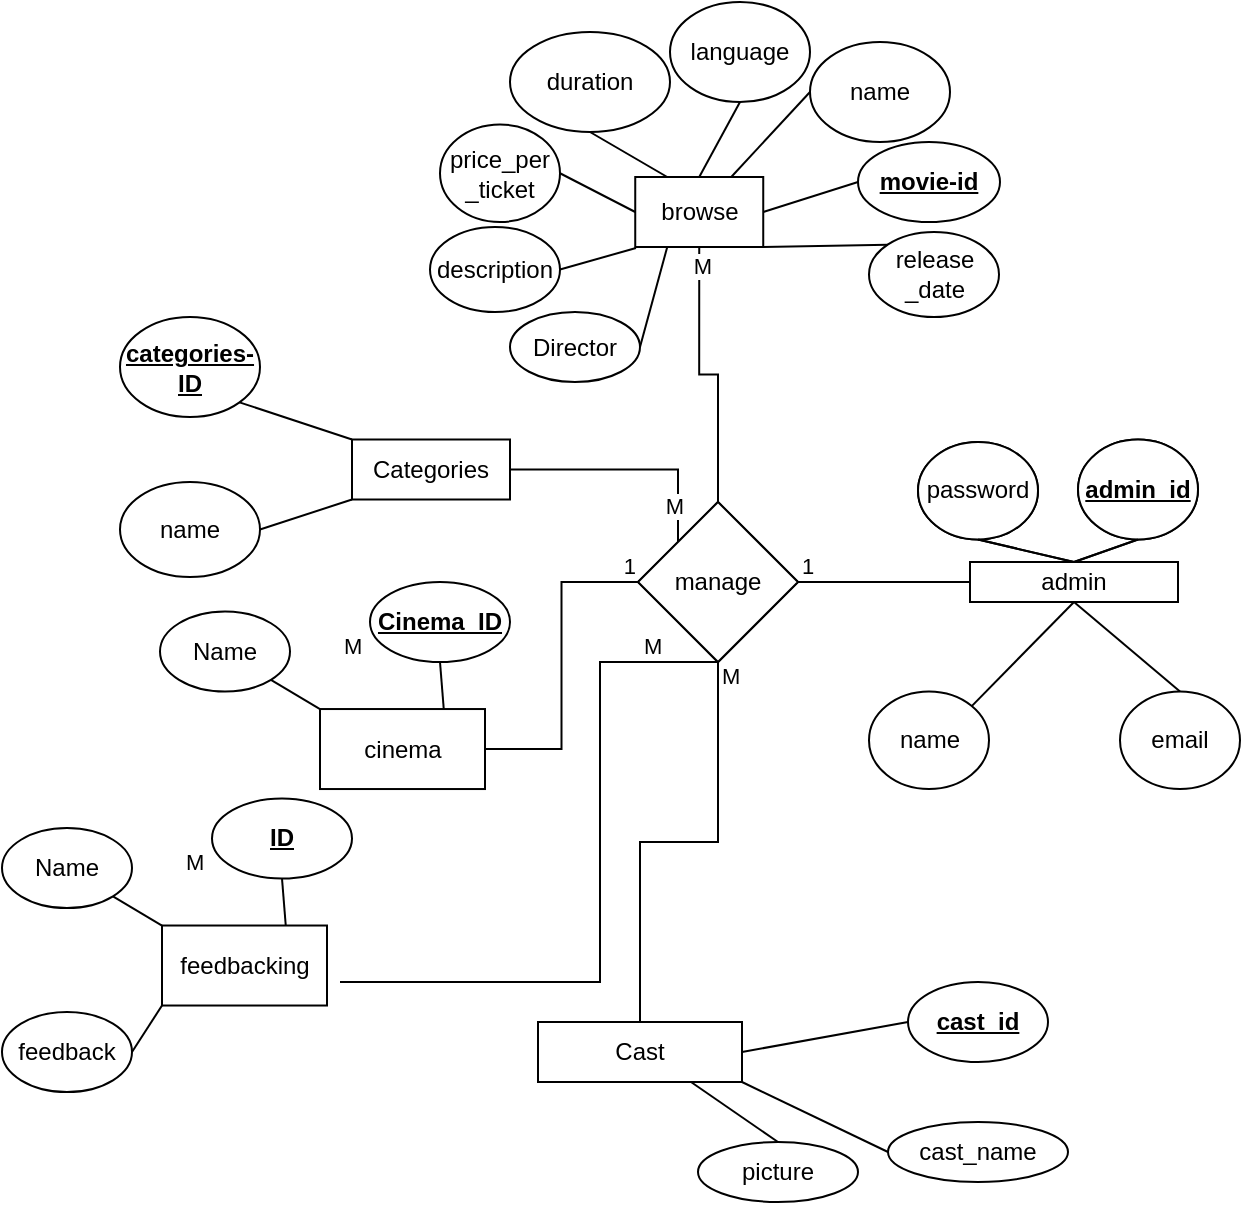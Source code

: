 <mxfile version="20.8.10" type="device"><diagram name="Page-1" id="QX6Opez2TbtN_N-JV9cT"><mxGraphModel dx="651" dy="826" grid="1" gridSize="10" guides="1" tooltips="1" connect="1" arrows="1" fold="1" page="1" pageScale="1" pageWidth="850" pageHeight="1100" math="0" shadow="0"><root><mxCell id="0"/><mxCell id="1" parent="0"/><mxCell id="FtsnMASE6-oWED1X5m2I-10" value="cinema" style="rounded=0;whiteSpace=wrap;html=1;" parent="1" vertex="1"><mxGeometry x="310" y="453.52" width="82.5" height="40" as="geometry"/></mxCell><mxCell id="FtsnMASE6-oWED1X5m2I-12" value="&lt;u&gt;&lt;b&gt;Cinema_ID&lt;/b&gt;&lt;/u&gt;" style="ellipse;whiteSpace=wrap;html=1;" parent="1" vertex="1"><mxGeometry x="335" y="390" width="70" height="40" as="geometry"/></mxCell><mxCell id="FtsnMASE6-oWED1X5m2I-13" value="" style="endArrow=none;html=1;rounded=0;exitX=0.75;exitY=0;exitDx=0;exitDy=0;" parent="1" source="FtsnMASE6-oWED1X5m2I-10" edge="1"><mxGeometry width="50" height="50" relative="1" as="geometry"><mxPoint x="203.25" y="490" as="sourcePoint"/><mxPoint x="370" y="430" as="targetPoint"/></mxGeometry></mxCell><mxCell id="FtsnMASE6-oWED1X5m2I-14" value="Name" style="ellipse;whiteSpace=wrap;html=1;" parent="1" vertex="1"><mxGeometry x="230" y="404.77" width="65" height="40" as="geometry"/></mxCell><mxCell id="FtsnMASE6-oWED1X5m2I-20" value="" style="endArrow=none;html=1;rounded=0;entryX=0;entryY=0;entryDx=0;entryDy=0;exitX=1;exitY=1;exitDx=0;exitDy=0;" parent="1" source="FtsnMASE6-oWED1X5m2I-14" target="FtsnMASE6-oWED1X5m2I-10" edge="1"><mxGeometry width="50" height="50" relative="1" as="geometry"><mxPoint x="162" y="430" as="sourcePoint"/><mxPoint x="187" y="470" as="targetPoint"/></mxGeometry></mxCell><mxCell id="FtsnMASE6-oWED1X5m2I-35" value="browse" style="rounded=0;whiteSpace=wrap;html=1;" parent="1" vertex="1"><mxGeometry x="467.62" y="187.5" width="64" height="35" as="geometry"/></mxCell><mxCell id="FtsnMASE6-oWED1X5m2I-39" value="language" style="ellipse;whiteSpace=wrap;html=1;" parent="1" vertex="1"><mxGeometry x="485" y="100" width="70" height="50" as="geometry"/></mxCell><mxCell id="FtsnMASE6-oWED1X5m2I-40" value="" style="endArrow=none;html=1;rounded=0;entryX=0.5;entryY=1;entryDx=0;entryDy=0;exitX=0.5;exitY=0;exitDx=0;exitDy=0;" parent="1" source="FtsnMASE6-oWED1X5m2I-35" target="FtsnMASE6-oWED1X5m2I-39" edge="1"><mxGeometry width="50" height="50" relative="1" as="geometry"><mxPoint x="485" y="290" as="sourcePoint"/><mxPoint x="535" y="240" as="targetPoint"/></mxGeometry></mxCell><mxCell id="FtsnMASE6-oWED1X5m2I-41" value="name" style="ellipse;whiteSpace=wrap;html=1;" parent="1" vertex="1"><mxGeometry x="555" y="120" width="70" height="50" as="geometry"/></mxCell><mxCell id="FtsnMASE6-oWED1X5m2I-42" value="duration" style="ellipse;whiteSpace=wrap;html=1;" parent="1" vertex="1"><mxGeometry x="405" y="115" width="80" height="50" as="geometry"/></mxCell><mxCell id="FtsnMASE6-oWED1X5m2I-43" value="" style="endArrow=none;html=1;rounded=0;entryX=0;entryY=0.5;entryDx=0;entryDy=0;exitX=0.75;exitY=0;exitDx=0;exitDy=0;" parent="1" source="FtsnMASE6-oWED1X5m2I-35" target="FtsnMASE6-oWED1X5m2I-41" edge="1"><mxGeometry width="50" height="50" relative="1" as="geometry"><mxPoint x="541.62" y="232.5" as="sourcePoint"/><mxPoint x="565.35" y="252.252" as="targetPoint"/></mxGeometry></mxCell><mxCell id="FtsnMASE6-oWED1X5m2I-44" value="" style="endArrow=none;html=1;rounded=0;entryX=0.5;entryY=1;entryDx=0;entryDy=0;exitX=0.25;exitY=0;exitDx=0;exitDy=0;" parent="1" source="FtsnMASE6-oWED1X5m2I-35" target="FtsnMASE6-oWED1X5m2I-42" edge="1"><mxGeometry width="50" height="50" relative="1" as="geometry"><mxPoint x="551.62" y="242.5" as="sourcePoint"/><mxPoint x="575.35" y="262.252" as="targetPoint"/></mxGeometry></mxCell><mxCell id="FtsnMASE6-oWED1X5m2I-60" value="admin" style="rounded=0;whiteSpace=wrap;html=1;" parent="1" vertex="1"><mxGeometry x="635" y="380" width="104" height="20" as="geometry"/></mxCell><mxCell id="FtsnMASE6-oWED1X5m2I-61" value="password" style="ellipse;whiteSpace=wrap;html=1;" parent="1" vertex="1"><mxGeometry x="609" y="320" width="60" height="48.75" as="geometry"/></mxCell><mxCell id="FtsnMASE6-oWED1X5m2I-62" value="&lt;u&gt;admin_id&lt;/u&gt;" style="ellipse;whiteSpace=wrap;html=1;" parent="1" vertex="1"><mxGeometry x="689" y="318.75" width="60" height="50" as="geometry"/></mxCell><mxCell id="FtsnMASE6-oWED1X5m2I-63" value="" style="endArrow=none;html=1;rounded=0;entryX=0.5;entryY=1;entryDx=0;entryDy=0;exitX=0.5;exitY=0;exitDx=0;exitDy=0;" parent="1" source="FtsnMASE6-oWED1X5m2I-60" target="FtsnMASE6-oWED1X5m2I-61" edge="1"><mxGeometry width="50" height="50" relative="1" as="geometry"><mxPoint x="449" y="380" as="sourcePoint"/><mxPoint x="499" y="330" as="targetPoint"/></mxGeometry></mxCell><mxCell id="FtsnMASE6-oWED1X5m2I-64" value="" style="endArrow=none;html=1;rounded=0;entryX=0.5;entryY=1;entryDx=0;entryDy=0;exitX=0.5;exitY=0;exitDx=0;exitDy=0;" parent="1" source="FtsnMASE6-oWED1X5m2I-60" target="FtsnMASE6-oWED1X5m2I-62" edge="1"><mxGeometry width="50" height="50" relative="1" as="geometry"><mxPoint x="561" y="280" as="sourcePoint"/><mxPoint x="519" y="250" as="targetPoint"/></mxGeometry></mxCell><mxCell id="FtsnMASE6-oWED1X5m2I-65" style="edgeStyle=orthogonalEdgeStyle;rounded=0;orthogonalLoop=1;jettySize=auto;html=1;exitX=0.5;exitY=1;exitDx=0;exitDy=0;" parent="1" source="FtsnMASE6-oWED1X5m2I-60" target="FtsnMASE6-oWED1X5m2I-60" edge="1"><mxGeometry relative="1" as="geometry"/></mxCell><mxCell id="FtsnMASE6-oWED1X5m2I-66" value="manage" style="rhombus;whiteSpace=wrap;html=1;" parent="1" vertex="1"><mxGeometry x="469" y="350" width="80" height="80" as="geometry"/></mxCell><mxCell id="FtsnMASE6-oWED1X5m2I-67" value="" style="endArrow=none;html=1;edgeStyle=orthogonalEdgeStyle;rounded=0;entryX=0;entryY=0.5;entryDx=0;entryDy=0;exitX=1;exitY=0.5;exitDx=0;exitDy=0;" parent="1" source="FtsnMASE6-oWED1X5m2I-66" target="FtsnMASE6-oWED1X5m2I-60" edge="1"><mxGeometry relative="1" as="geometry"><mxPoint x="499" y="380" as="sourcePoint"/><mxPoint x="659" y="380" as="targetPoint"/></mxGeometry></mxCell><mxCell id="FtsnMASE6-oWED1X5m2I-68" value="1" style="edgeLabel;resizable=0;html=1;align=left;verticalAlign=bottom;" parent="FtsnMASE6-oWED1X5m2I-67" connectable="0" vertex="1"><mxGeometry x="-1" relative="1" as="geometry"/></mxCell><mxCell id="FtsnMASE6-oWED1X5m2I-69" value="" style="endArrow=none;html=1;edgeStyle=orthogonalEdgeStyle;rounded=0;entryX=0;entryY=0.5;entryDx=0;entryDy=0;exitX=1;exitY=0.5;exitDx=0;exitDy=0;" parent="1" source="FtsnMASE6-oWED1X5m2I-10" target="FtsnMASE6-oWED1X5m2I-66" edge="1"><mxGeometry relative="1" as="geometry"><mxPoint x="319" y="480" as="sourcePoint"/><mxPoint x="479" y="480" as="targetPoint"/></mxGeometry></mxCell><mxCell id="FtsnMASE6-oWED1X5m2I-70" value="1" style="edgeLabel;resizable=0;html=1;align=right;verticalAlign=bottom;" parent="FtsnMASE6-oWED1X5m2I-69" connectable="0" vertex="1"><mxGeometry x="1" relative="1" as="geometry"/></mxCell><mxCell id="FtsnMASE6-oWED1X5m2I-76" value="admin" style="rounded=0;whiteSpace=wrap;html=1;" parent="1" vertex="1"><mxGeometry x="635" y="380" width="104" height="20" as="geometry"/></mxCell><mxCell id="FtsnMASE6-oWED1X5m2I-77" value="password" style="ellipse;whiteSpace=wrap;html=1;" parent="1" vertex="1"><mxGeometry x="609" y="320" width="60" height="48.75" as="geometry"/></mxCell><mxCell id="FtsnMASE6-oWED1X5m2I-78" value="&lt;u&gt;&lt;b&gt;admin_id&lt;/b&gt;&lt;/u&gt;" style="ellipse;whiteSpace=wrap;html=1;" parent="1" vertex="1"><mxGeometry x="689" y="318.75" width="60" height="50" as="geometry"/></mxCell><mxCell id="FtsnMASE6-oWED1X5m2I-79" value="" style="endArrow=none;html=1;rounded=0;entryX=0.5;entryY=1;entryDx=0;entryDy=0;exitX=0.5;exitY=0;exitDx=0;exitDy=0;" parent="1" source="FtsnMASE6-oWED1X5m2I-76" target="FtsnMASE6-oWED1X5m2I-77" edge="1"><mxGeometry width="50" height="50" relative="1" as="geometry"><mxPoint x="449" y="380" as="sourcePoint"/><mxPoint x="499" y="330" as="targetPoint"/></mxGeometry></mxCell><mxCell id="FtsnMASE6-oWED1X5m2I-80" value="" style="endArrow=none;html=1;rounded=0;entryX=0.5;entryY=1;entryDx=0;entryDy=0;exitX=0.5;exitY=0;exitDx=0;exitDy=0;" parent="1" source="FtsnMASE6-oWED1X5m2I-76" target="FtsnMASE6-oWED1X5m2I-78" edge="1"><mxGeometry width="50" height="50" relative="1" as="geometry"><mxPoint x="561" y="280" as="sourcePoint"/><mxPoint x="519" y="250" as="targetPoint"/></mxGeometry></mxCell><mxCell id="FtsnMASE6-oWED1X5m2I-81" style="edgeStyle=orthogonalEdgeStyle;rounded=0;orthogonalLoop=1;jettySize=auto;html=1;exitX=0.5;exitY=1;exitDx=0;exitDy=0;" parent="1" source="FtsnMASE6-oWED1X5m2I-76" target="FtsnMASE6-oWED1X5m2I-76" edge="1"><mxGeometry relative="1" as="geometry"/></mxCell><mxCell id="FtsnMASE6-oWED1X5m2I-82" value="manage" style="rhombus;whiteSpace=wrap;html=1;" parent="1" vertex="1"><mxGeometry x="469" y="350" width="80" height="80" as="geometry"/></mxCell><mxCell id="FtsnMASE6-oWED1X5m2I-83" value="" style="endArrow=none;html=1;edgeStyle=orthogonalEdgeStyle;rounded=0;entryX=0;entryY=0.5;entryDx=0;entryDy=0;exitX=1;exitY=0.5;exitDx=0;exitDy=0;" parent="1" source="FtsnMASE6-oWED1X5m2I-82" target="FtsnMASE6-oWED1X5m2I-76" edge="1"><mxGeometry relative="1" as="geometry"><mxPoint x="499" y="380" as="sourcePoint"/><mxPoint x="659" y="380" as="targetPoint"/></mxGeometry></mxCell><mxCell id="FtsnMASE6-oWED1X5m2I-84" value="1" style="edgeLabel;resizable=0;html=1;align=left;verticalAlign=bottom;" parent="FtsnMASE6-oWED1X5m2I-83" connectable="0" vertex="1"><mxGeometry x="-1" relative="1" as="geometry"/></mxCell><mxCell id="FtsnMASE6-oWED1X5m2I-87" value="" style="endArrow=none;html=1;edgeStyle=orthogonalEdgeStyle;rounded=0;entryX=0.5;entryY=0;entryDx=0;entryDy=0;exitX=0.5;exitY=1;exitDx=0;exitDy=0;" parent="1" source="FtsnMASE6-oWED1X5m2I-35" target="FtsnMASE6-oWED1X5m2I-82" edge="1"><mxGeometry relative="1" as="geometry"><mxPoint x="501" y="180" as="sourcePoint"/><mxPoint x="549" y="130" as="targetPoint"/></mxGeometry></mxCell><mxCell id="FtsnMASE6-oWED1X5m2I-148" value="M" style="edgeLabel;html=1;align=center;verticalAlign=middle;resizable=0;points=[];" parent="FtsnMASE6-oWED1X5m2I-87" vertex="1" connectable="0"><mxGeometry x="-0.867" y="1" relative="1" as="geometry"><mxPoint as="offset"/></mxGeometry></mxCell><mxCell id="FtsnMASE6-oWED1X5m2I-89" value="Cast" style="rounded=0;whiteSpace=wrap;html=1;" parent="1" vertex="1"><mxGeometry x="419" y="610" width="102" height="30" as="geometry"/></mxCell><mxCell id="FtsnMASE6-oWED1X5m2I-90" value="" style="endArrow=none;html=1;edgeStyle=orthogonalEdgeStyle;rounded=0;entryX=0.5;entryY=1;entryDx=0;entryDy=0;exitX=0.5;exitY=0;exitDx=0;exitDy=0;" parent="1" source="FtsnMASE6-oWED1X5m2I-89" target="FtsnMASE6-oWED1X5m2I-82" edge="1"><mxGeometry relative="1" as="geometry"><mxPoint x="419" y="520" as="sourcePoint"/><mxPoint x="579" y="520" as="targetPoint"/></mxGeometry></mxCell><mxCell id="FtsnMASE6-oWED1X5m2I-91" value="M" style="edgeLabel;resizable=0;html=1;align=left;verticalAlign=bottom;" parent="FtsnMASE6-oWED1X5m2I-90" connectable="0" vertex="1"><mxGeometry x="-1" relative="1" as="geometry"><mxPoint x="39" y="-165" as="offset"/></mxGeometry></mxCell><mxCell id="FtsnMASE6-oWED1X5m2I-92" value="cast_name" style="ellipse;whiteSpace=wrap;html=1;" parent="1" vertex="1"><mxGeometry x="594" y="660" width="90" height="30" as="geometry"/></mxCell><mxCell id="FtsnMASE6-oWED1X5m2I-93" value="&lt;u&gt;&lt;b&gt;cast_id&lt;/b&gt;&lt;/u&gt;" style="ellipse;whiteSpace=wrap;html=1;" parent="1" vertex="1"><mxGeometry x="604" y="590" width="70" height="40" as="geometry"/></mxCell><mxCell id="FtsnMASE6-oWED1X5m2I-94" value="picture" style="ellipse;whiteSpace=wrap;html=1;" parent="1" vertex="1"><mxGeometry x="499" y="670" width="80" height="30" as="geometry"/></mxCell><mxCell id="FtsnMASE6-oWED1X5m2I-95" value="" style="endArrow=none;html=1;rounded=0;exitX=1;exitY=0.5;exitDx=0;exitDy=0;entryX=0;entryY=0.5;entryDx=0;entryDy=0;" parent="1" source="FtsnMASE6-oWED1X5m2I-89" target="FtsnMASE6-oWED1X5m2I-93" edge="1"><mxGeometry width="50" height="50" relative="1" as="geometry"><mxPoint x="599" y="590" as="sourcePoint"/><mxPoint x="649" y="540" as="targetPoint"/></mxGeometry></mxCell><mxCell id="FtsnMASE6-oWED1X5m2I-96" value="" style="endArrow=none;html=1;rounded=0;entryX=0.75;entryY=1;entryDx=0;entryDy=0;exitX=0.5;exitY=0;exitDx=0;exitDy=0;" parent="1" source="FtsnMASE6-oWED1X5m2I-94" target="FtsnMASE6-oWED1X5m2I-89" edge="1"><mxGeometry width="50" height="50" relative="1" as="geometry"><mxPoint x="439" y="740" as="sourcePoint"/><mxPoint x="489" y="690" as="targetPoint"/></mxGeometry></mxCell><mxCell id="FtsnMASE6-oWED1X5m2I-97" value="" style="endArrow=none;html=1;rounded=0;entryX=1;entryY=1;entryDx=0;entryDy=0;exitX=0;exitY=0.5;exitDx=0;exitDy=0;" parent="1" source="FtsnMASE6-oWED1X5m2I-92" target="FtsnMASE6-oWED1X5m2I-89" edge="1"><mxGeometry width="50" height="50" relative="1" as="geometry"><mxPoint x="629" y="770" as="sourcePoint"/><mxPoint x="679" y="720" as="targetPoint"/></mxGeometry></mxCell><mxCell id="FtsnMASE6-oWED1X5m2I-138" value="" style="endArrow=none;html=1;edgeStyle=orthogonalEdgeStyle;rounded=0;entryX=0;entryY=0;entryDx=0;entryDy=0;exitX=1;exitY=0.5;exitDx=0;exitDy=0;" parent="1" source="FtsnMASE6-oWED1X5m2I-141" target="FtsnMASE6-oWED1X5m2I-82" edge="1"><mxGeometry relative="1" as="geometry"><mxPoint x="271" y="290" as="sourcePoint"/><mxPoint x="431" y="290" as="targetPoint"/></mxGeometry></mxCell><mxCell id="FtsnMASE6-oWED1X5m2I-149" value="M" style="edgeLabel;html=1;align=center;verticalAlign=middle;resizable=0;points=[];" parent="FtsnMASE6-oWED1X5m2I-138" vertex="1" connectable="0"><mxGeometry x="0.698" y="-2" relative="1" as="geometry"><mxPoint as="offset"/></mxGeometry></mxCell><mxCell id="FtsnMASE6-oWED1X5m2I-141" value="Categories" style="rounded=0;whiteSpace=wrap;html=1;" parent="1" vertex="1"><mxGeometry x="326" y="318.75" width="79" height="30" as="geometry"/></mxCell><mxCell id="FtsnMASE6-oWED1X5m2I-142" value="name" style="ellipse;whiteSpace=wrap;html=1;" parent="1" vertex="1"><mxGeometry x="210" y="340" width="70" height="47.5" as="geometry"/></mxCell><mxCell id="FtsnMASE6-oWED1X5m2I-145" value="" style="endArrow=none;html=1;rounded=0;exitX=1;exitY=0.5;exitDx=0;exitDy=0;entryX=0;entryY=1;entryDx=0;entryDy=0;" parent="1" source="FtsnMASE6-oWED1X5m2I-142" target="FtsnMASE6-oWED1X5m2I-141" edge="1"><mxGeometry width="50" height="50" relative="1" as="geometry"><mxPoint x="111" y="300" as="sourcePoint"/><mxPoint x="300" y="310" as="targetPoint"/></mxGeometry></mxCell><mxCell id="FtsnMASE6-oWED1X5m2I-146" value="&lt;b&gt;&lt;u&gt;categories-ID&lt;/u&gt;&lt;/b&gt;" style="ellipse;whiteSpace=wrap;html=1;" parent="1" vertex="1"><mxGeometry x="210" y="257.5" width="70" height="50" as="geometry"/></mxCell><mxCell id="FtsnMASE6-oWED1X5m2I-147" value="" style="endArrow=none;html=1;rounded=0;entryX=1;entryY=1;entryDx=0;entryDy=0;exitX=0;exitY=0;exitDx=0;exitDy=0;" parent="1" source="FtsnMASE6-oWED1X5m2I-141" target="FtsnMASE6-oWED1X5m2I-146" edge="1"><mxGeometry width="50" height="50" relative="1" as="geometry"><mxPoint x="211" y="290" as="sourcePoint"/><mxPoint x="261" y="240" as="targetPoint"/></mxGeometry></mxCell><mxCell id="FtsnMASE6-oWED1X5m2I-150" value="&lt;b&gt;&lt;u&gt;movie-id&lt;/u&gt;&lt;/b&gt;" style="ellipse;whiteSpace=wrap;html=1;" parent="1" vertex="1"><mxGeometry x="579" y="170" width="71" height="40" as="geometry"/></mxCell><mxCell id="FtsnMASE6-oWED1X5m2I-151" value="" style="endArrow=none;html=1;rounded=0;entryX=0;entryY=0.5;entryDx=0;entryDy=0;exitX=1;exitY=0.5;exitDx=0;exitDy=0;" parent="1" source="FtsnMASE6-oWED1X5m2I-35" target="FtsnMASE6-oWED1X5m2I-150" edge="1"><mxGeometry width="50" height="50" relative="1" as="geometry"><mxPoint x="515.62" y="187.5" as="sourcePoint"/><mxPoint x="565" y="142.5" as="targetPoint"/></mxGeometry></mxCell><mxCell id="PI2GTBWKJAad19XAtRje-1" value="name" style="ellipse;whiteSpace=wrap;html=1;" parent="1" vertex="1"><mxGeometry x="584.5" y="444.77" width="60" height="48.75" as="geometry"/></mxCell><mxCell id="PI2GTBWKJAad19XAtRje-2" value="" style="endArrow=none;html=1;rounded=0;entryX=1;entryY=0;entryDx=0;entryDy=0;exitX=0.5;exitY=1;exitDx=0;exitDy=0;" parent="1" source="FtsnMASE6-oWED1X5m2I-76" target="PI2GTBWKJAad19XAtRje-1" edge="1"><mxGeometry width="50" height="50" relative="1" as="geometry"><mxPoint x="664" y="390" as="sourcePoint"/><mxPoint x="484" y="430" as="targetPoint"/></mxGeometry></mxCell><mxCell id="PI2GTBWKJAad19XAtRje-3" value="email" style="ellipse;whiteSpace=wrap;html=1;" parent="1" vertex="1"><mxGeometry x="710" y="444.77" width="60" height="48.75" as="geometry"/></mxCell><mxCell id="PI2GTBWKJAad19XAtRje-4" value="" style="endArrow=none;html=1;rounded=0;entryX=0.5;entryY=0;entryDx=0;entryDy=0;exitX=0.5;exitY=1;exitDx=0;exitDy=0;" parent="1" source="FtsnMASE6-oWED1X5m2I-76" target="PI2GTBWKJAad19XAtRje-3" edge="1"><mxGeometry width="50" height="50" relative="1" as="geometry"><mxPoint x="747" y="395.23" as="sourcePoint"/><mxPoint x="574" y="454.77" as="targetPoint"/></mxGeometry></mxCell><mxCell id="PI2GTBWKJAad19XAtRje-5" value="price_per&lt;br&gt;_ticket" style="ellipse;whiteSpace=wrap;html=1;" parent="1" vertex="1"><mxGeometry x="370" y="161.25" width="60" height="48.75" as="geometry"/></mxCell><mxCell id="PI2GTBWKJAad19XAtRje-6" value="" style="endArrow=none;html=1;rounded=0;entryX=1;entryY=0.5;entryDx=0;entryDy=0;exitX=0;exitY=0.5;exitDx=0;exitDy=0;" parent="1" source="FtsnMASE6-oWED1X5m2I-35" target="PI2GTBWKJAad19XAtRje-5" edge="1"><mxGeometry width="50" height="50" relative="1" as="geometry"><mxPoint x="375.358" y="171.71" as="sourcePoint"/><mxPoint x="206.99" y="201.25" as="targetPoint"/></mxGeometry></mxCell><mxCell id="PI2GTBWKJAad19XAtRje-7" value="description" style="ellipse;whiteSpace=wrap;html=1;" parent="1" vertex="1"><mxGeometry x="365" y="212.5" width="65" height="42.5" as="geometry"/></mxCell><mxCell id="PI2GTBWKJAad19XAtRje-8" value="" style="endArrow=none;html=1;rounded=0;entryX=1;entryY=0.5;entryDx=0;entryDy=0;" parent="1" target="PI2GTBWKJAad19XAtRje-7" edge="1"><mxGeometry width="50" height="50" relative="1" as="geometry"><mxPoint x="468" y="223" as="sourcePoint"/><mxPoint x="544.04" y="384.752" as="targetPoint"/></mxGeometry></mxCell><mxCell id="PI2GTBWKJAad19XAtRje-9" value="Director" style="ellipse;whiteSpace=wrap;html=1;" parent="1" vertex="1"><mxGeometry x="405" y="255" width="65" height="35" as="geometry"/></mxCell><mxCell id="PI2GTBWKJAad19XAtRje-10" value="" style="endArrow=none;html=1;rounded=0;entryX=1;entryY=0.5;entryDx=0;entryDy=0;exitX=0.25;exitY=1;exitDx=0;exitDy=0;" parent="1" source="FtsnMASE6-oWED1X5m2I-35" target="PI2GTBWKJAad19XAtRje-9" edge="1"><mxGeometry width="50" height="50" relative="1" as="geometry"><mxPoint x="480" y="240" as="sourcePoint"/><mxPoint x="573.92" y="412.252" as="targetPoint"/></mxGeometry></mxCell><mxCell id="PI2GTBWKJAad19XAtRje-11" value="release&lt;br&gt;_date" style="ellipse;whiteSpace=wrap;html=1;" parent="1" vertex="1"><mxGeometry x="584.5" y="215" width="65" height="42.5" as="geometry"/></mxCell><mxCell id="PI2GTBWKJAad19XAtRje-12" value="" style="endArrow=none;html=1;rounded=0;entryX=0;entryY=0;entryDx=0;entryDy=0;exitX=1;exitY=1;exitDx=0;exitDy=0;" parent="1" source="FtsnMASE6-oWED1X5m2I-35" target="PI2GTBWKJAad19XAtRje-11" edge="1"><mxGeometry width="50" height="50" relative="1" as="geometry"><mxPoint x="650" y="248" as="sourcePoint"/><mxPoint x="726.04" y="409.752" as="targetPoint"/></mxGeometry></mxCell><mxCell id="CZXTsfprJPqAs5wT8xkF-1" value="" style="endArrow=none;html=1;edgeStyle=orthogonalEdgeStyle;rounded=0;entryX=0.5;entryY=1;entryDx=0;entryDy=0;" edge="1" parent="1" target="FtsnMASE6-oWED1X5m2I-82"><mxGeometry relative="1" as="geometry"><mxPoint x="320" y="590" as="sourcePoint"/><mxPoint x="519" y="440" as="targetPoint"/><Array as="points"><mxPoint x="450" y="590"/><mxPoint x="450" y="430"/></Array></mxGeometry></mxCell><mxCell id="CZXTsfprJPqAs5wT8xkF-2" value="M" style="edgeLabel;resizable=0;html=1;align=left;verticalAlign=bottom;" connectable="0" vertex="1" parent="CZXTsfprJPqAs5wT8xkF-1"><mxGeometry x="-1" relative="1" as="geometry"><mxPoint y="-160" as="offset"/></mxGeometry></mxCell><mxCell id="CZXTsfprJPqAs5wT8xkF-3" value="feedbacking" style="rounded=0;whiteSpace=wrap;html=1;" vertex="1" parent="1"><mxGeometry x="231" y="561.76" width="82.5" height="40" as="geometry"/></mxCell><mxCell id="CZXTsfprJPqAs5wT8xkF-4" value="&lt;u&gt;&lt;b&gt;ID&lt;/b&gt;&lt;/u&gt;" style="ellipse;whiteSpace=wrap;html=1;" vertex="1" parent="1"><mxGeometry x="256" y="498.24" width="70" height="40" as="geometry"/></mxCell><mxCell id="CZXTsfprJPqAs5wT8xkF-5" value="" style="endArrow=none;html=1;rounded=0;exitX=0.75;exitY=0;exitDx=0;exitDy=0;" edge="1" parent="1" source="CZXTsfprJPqAs5wT8xkF-3"><mxGeometry width="50" height="50" relative="1" as="geometry"><mxPoint x="124.25" y="598.24" as="sourcePoint"/><mxPoint x="291" y="538.24" as="targetPoint"/></mxGeometry></mxCell><mxCell id="CZXTsfprJPqAs5wT8xkF-6" value="Name" style="ellipse;whiteSpace=wrap;html=1;" vertex="1" parent="1"><mxGeometry x="151" y="513.01" width="65" height="40" as="geometry"/></mxCell><mxCell id="CZXTsfprJPqAs5wT8xkF-7" value="" style="endArrow=none;html=1;rounded=0;entryX=0;entryY=0;entryDx=0;entryDy=0;exitX=1;exitY=1;exitDx=0;exitDy=0;" edge="1" parent="1" source="CZXTsfprJPqAs5wT8xkF-6" target="CZXTsfprJPqAs5wT8xkF-3"><mxGeometry width="50" height="50" relative="1" as="geometry"><mxPoint x="83" y="538.24" as="sourcePoint"/><mxPoint x="108" y="578.24" as="targetPoint"/></mxGeometry></mxCell><mxCell id="CZXTsfprJPqAs5wT8xkF-8" value="M" style="edgeLabel;resizable=0;html=1;align=left;verticalAlign=bottom;" connectable="0" vertex="1" parent="1"><mxGeometry x="241" y="538.24" as="geometry"/></mxCell><mxCell id="CZXTsfprJPqAs5wT8xkF-9" value="feedback" style="ellipse;whiteSpace=wrap;html=1;" vertex="1" parent="1"><mxGeometry x="151" y="605" width="65" height="40" as="geometry"/></mxCell><mxCell id="CZXTsfprJPqAs5wT8xkF-10" value="" style="endArrow=none;html=1;rounded=0;entryX=0;entryY=1;entryDx=0;entryDy=0;exitX=1;exitY=0.5;exitDx=0;exitDy=0;" edge="1" parent="1" source="CZXTsfprJPqAs5wT8xkF-9" target="CZXTsfprJPqAs5wT8xkF-3"><mxGeometry width="50" height="50" relative="1" as="geometry"><mxPoint x="75.5" y="610.85" as="sourcePoint"/><mxPoint x="223.5" y="634.37" as="targetPoint"/></mxGeometry></mxCell><mxCell id="CZXTsfprJPqAs5wT8xkF-11" value="M" style="edgeLabel;resizable=0;html=1;align=left;verticalAlign=bottom;" connectable="0" vertex="1" parent="1"><mxGeometry x="519" y="455.0" as="geometry"><mxPoint x="-49" y="-25" as="offset"/></mxGeometry></mxCell></root></mxGraphModel></diagram></mxfile>
